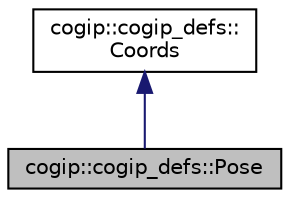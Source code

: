 digraph "cogip::cogip_defs::Pose"
{
 // LATEX_PDF_SIZE
  bgcolor="transparent";
  edge [fontname="Helvetica",fontsize="10",labelfontname="Helvetica",labelfontsize="10"];
  node [fontname="Helvetica",fontsize="10",shape=record];
  Node1 [label="cogip::cogip_defs::Pose",height=0.2,width=0.4,color="black", fillcolor="grey75", style="filled", fontcolor="black",tooltip="A robot position."];
  Node2 -> Node1 [dir="back",color="midnightblue",fontsize="10",style="solid",fontname="Helvetica"];
  Node2 [label="cogip::cogip_defs::\lCoords",height=0.2,width=0.4,color="black",URL="$classcogip_1_1cogip__defs_1_1Coords.html",tooltip="Absolute coordinates along X and Y axis."];
}
